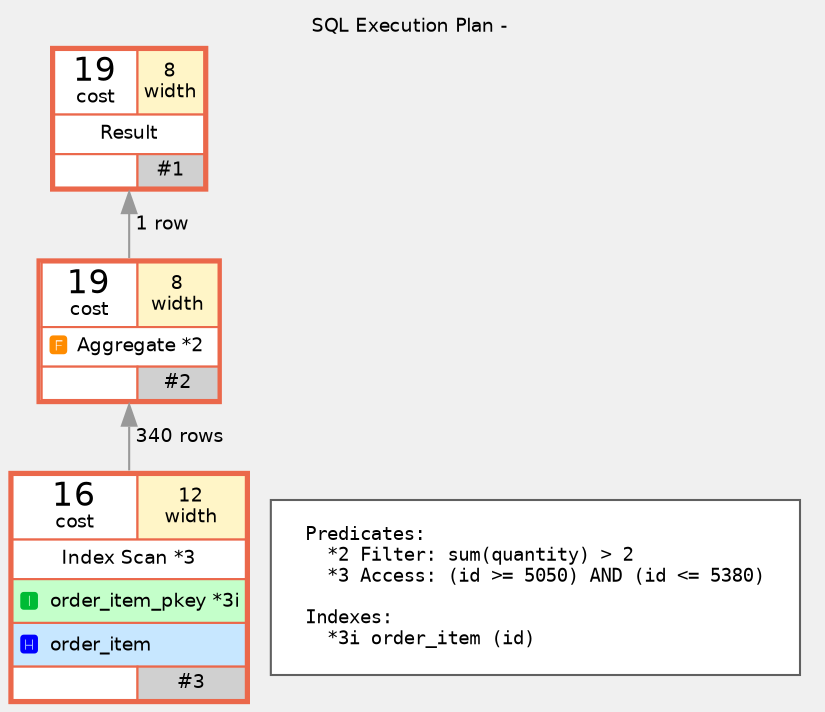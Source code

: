 digraph p1 { rankdir=BT; ranksep=0.3; graph [fontname = "helvetica", fontsize=9, bgcolor="#f0f0f0"]; node [fontname = "helvetica", fontsize = 9]; edge [fontname = "helvetica", fontsize = 9]; labelloc="t"; label="SQL Execution Plan - "; subgraph tree { bgcolor="#808080"; 
1 [shape=none width=0 height=0 margin=0 style="rounded" color="#eb684b" label=<<table cellspacing="0" border="2" cellborder="1"><tr><td bgcolor="#ffffff" width="40%"><font point-size="16">19</font><br/>cost</td><td bgcolor="#fff5c7">8<br/>width</td></tr><tr><td bgcolor="#ffffff" colspan="2"><font point-size="12" color="red"> </font>Result<font point-size="12"> </font></td></tr><tr><td bgcolor="#ffffff" colspan="1" align="left" cellpadding="1"></td><td bgcolor="#d0d0d0" width="10%">#1</td></tr></table>>];
2 [shape=none width=0 height=0 margin=0 style="rounded" color="#eb684b" label=<<table cellspacing="0" border="2" cellborder="1"><tr><td bgcolor="#ffffff" width="40%"><font point-size="16">19</font><br/>cost</td><td bgcolor="#fff5c7">8<br/>width</td></tr><tr><td bgcolor="#ffffff" colspan="2"><font point-size="10" color="#ff8c00"><b>&#127349;</b></font><font point-size="12" color="red"> </font>Aggregate *2<font point-size="12"> </font></td></tr><tr><td bgcolor="#ffffff" colspan="1" align="left" cellpadding="1"></td><td bgcolor="#d0d0d0" width="10%">#2</td></tr></table>>];
3 [shape=none width=0 height=0 margin=0 style="rounded" color="#eb684b" label=<<table cellspacing="0" border="2" cellborder="1"><tr><td bgcolor="#ffffff" width="40%"><font point-size="16">16</font><br/>cost</td><td bgcolor="#fff5c7">12<br/>width</td></tr><tr><td bgcolor="#ffffff" colspan="2"><font point-size="12" color="red"> </font>Index Scan *3<font point-size="12"> </font></td></tr><tr><td bgcolor="#c4ffca" align="left" colspan="2"><font point-size="10" color="#00bb34"><b>&#127352;</b></font><font point-size="14" color="red"> </font>order_item_pkey *3i</td></tr><tr><td bgcolor="#c7e7ff" align="left" colspan="2"><font point-size="10" color="blue"><b>&#127351;</b></font><font point-size="14" color="red"> </font>order_item</td></tr><tr><td bgcolor="#ffffff" colspan="1" align="left" cellpadding="1"></td><td bgcolor="#d0d0d0" width="10%">#3</td></tr></table>>];
2->1[color="gray60" label=" 1 row"];
3->2[color="gray60" label=" 340 rows"];
} subgraph cluster_1 { rank=source; color="#606060"; bgcolor=white; label=""; p [fontname = "monospace", shape=plaintext, style=solid, label=
"Predicates:\l  *2 Filter: sum(quantity) > 2\l  *3 Access: (id >= 5050) AND (id <= 5380)\l
Indexes:\l  *3i order_item (id)\l"
 ] } }
